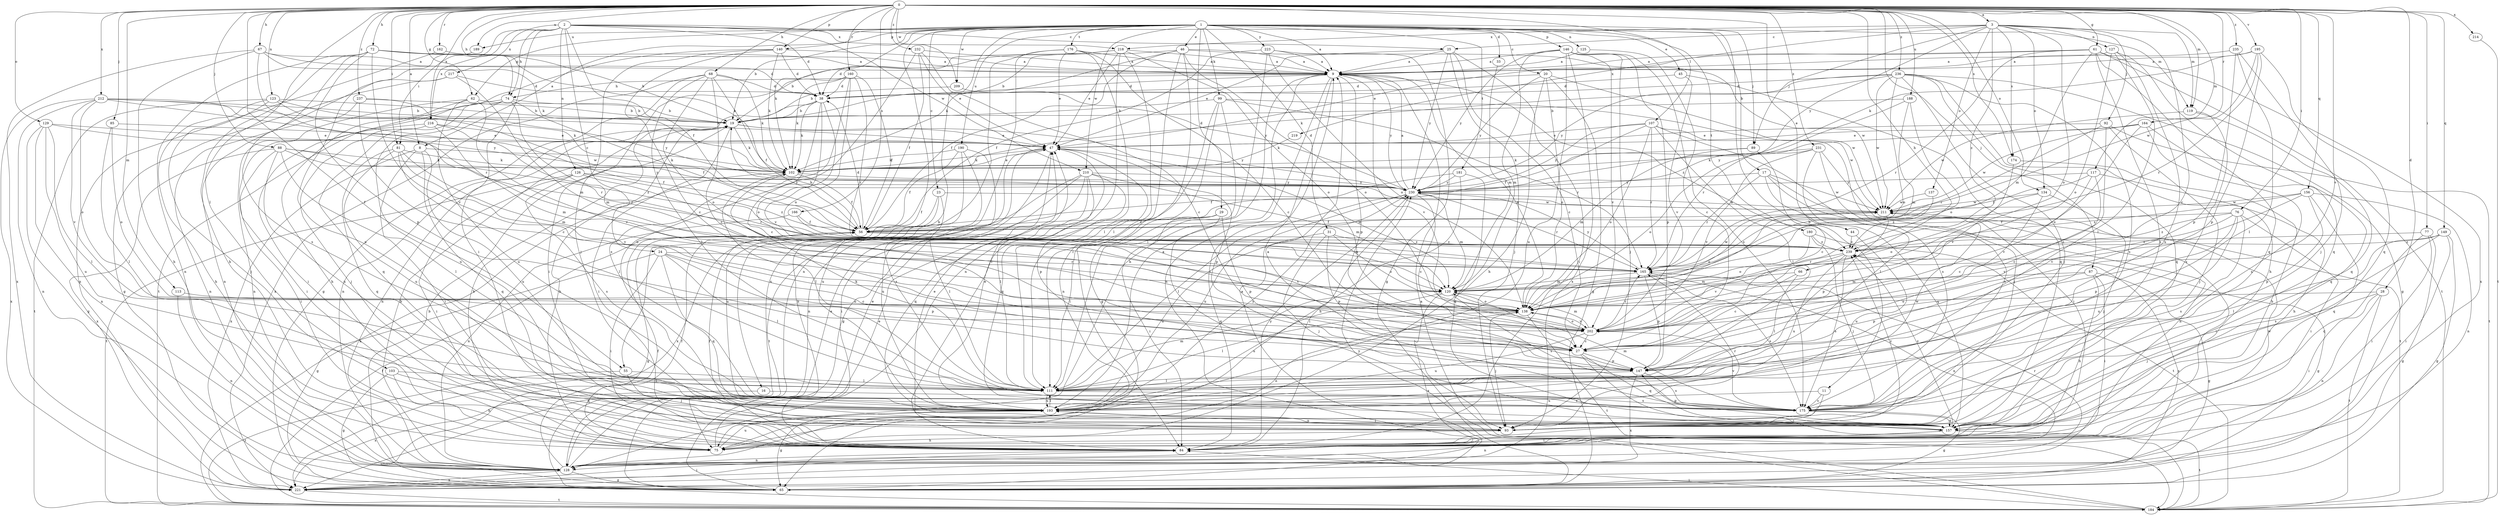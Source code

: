 strict digraph  {
0;
1;
2;
3;
8;
9;
11;
16;
17;
19;
20;
23;
24;
25;
27;
28;
29;
31;
33;
38;
44;
45;
46;
47;
55;
56;
61;
62;
65;
66;
67;
68;
72;
74;
75;
76;
77;
81;
84;
85;
87;
88;
89;
92;
93;
99;
102;
103;
107;
111;
113;
117;
119;
120;
123;
125;
126;
127;
128;
129;
134;
137;
138;
140;
146;
147;
149;
156;
157;
160;
162;
164;
165;
166;
174;
175;
176;
180;
181;
184;
188;
189;
190;
193;
195;
202;
209;
210;
211;
212;
214;
216;
217;
218;
219;
221;
223;
230;
231;
232;
235;
236;
237;
239;
0 -> 3  [label=a];
0 -> 8  [label=a];
0 -> 28  [label=d];
0 -> 44  [label=e];
0 -> 55  [label=f];
0 -> 61  [label=g];
0 -> 62  [label=g];
0 -> 66  [label=h];
0 -> 67  [label=h];
0 -> 68  [label=h];
0 -> 72  [label=h];
0 -> 74  [label=h];
0 -> 76  [label=i];
0 -> 77  [label=i];
0 -> 81  [label=i];
0 -> 85  [label=j];
0 -> 87  [label=j];
0 -> 88  [label=j];
0 -> 103  [label=l];
0 -> 107  [label=l];
0 -> 113  [label=m];
0 -> 117  [label=m];
0 -> 119  [label=m];
0 -> 123  [label=n];
0 -> 129  [label=o];
0 -> 134  [label=o];
0 -> 140  [label=p];
0 -> 149  [label=q];
0 -> 156  [label=q];
0 -> 160  [label=r];
0 -> 162  [label=r];
0 -> 164  [label=r];
0 -> 166  [label=s];
0 -> 174  [label=s];
0 -> 188  [label=u];
0 -> 189  [label=u];
0 -> 195  [label=v];
0 -> 202  [label=v];
0 -> 209  [label=w];
0 -> 212  [label=x];
0 -> 214  [label=x];
0 -> 216  [label=x];
0 -> 231  [label=z];
0 -> 232  [label=z];
0 -> 235  [label=z];
0 -> 236  [label=z];
0 -> 237  [label=z];
1 -> 8  [label=a];
1 -> 9  [label=a];
1 -> 11  [label=b];
1 -> 16  [label=b];
1 -> 17  [label=b];
1 -> 19  [label=b];
1 -> 20  [label=c];
1 -> 23  [label=c];
1 -> 29  [label=d];
1 -> 31  [label=d];
1 -> 33  [label=d];
1 -> 45  [label=e];
1 -> 46  [label=e];
1 -> 55  [label=f];
1 -> 62  [label=g];
1 -> 89  [label=j];
1 -> 99  [label=k];
1 -> 102  [label=k];
1 -> 125  [label=n];
1 -> 140  [label=p];
1 -> 146  [label=p];
1 -> 176  [label=t];
1 -> 180  [label=t];
1 -> 181  [label=t];
1 -> 189  [label=u];
1 -> 190  [label=u];
1 -> 209  [label=w];
1 -> 210  [label=w];
1 -> 223  [label=y];
2 -> 24  [label=c];
2 -> 25  [label=c];
2 -> 38  [label=d];
2 -> 56  [label=f];
2 -> 74  [label=h];
2 -> 81  [label=i];
2 -> 84  [label=i];
2 -> 119  [label=m];
2 -> 126  [label=n];
2 -> 210  [label=w];
2 -> 216  [label=x];
2 -> 217  [label=x];
2 -> 218  [label=x];
3 -> 25  [label=c];
3 -> 27  [label=c];
3 -> 89  [label=j];
3 -> 92  [label=j];
3 -> 119  [label=m];
3 -> 127  [label=n];
3 -> 134  [label=o];
3 -> 137  [label=o];
3 -> 138  [label=o];
3 -> 174  [label=s];
3 -> 218  [label=x];
3 -> 219  [label=x];
3 -> 230  [label=y];
3 -> 239  [label=z];
8 -> 84  [label=i];
8 -> 102  [label=k];
8 -> 157  [label=q];
8 -> 193  [label=u];
8 -> 221  [label=x];
9 -> 38  [label=d];
9 -> 74  [label=h];
9 -> 84  [label=i];
9 -> 111  [label=l];
9 -> 128  [label=n];
9 -> 147  [label=p];
9 -> 202  [label=v];
9 -> 230  [label=y];
9 -> 239  [label=z];
11 -> 84  [label=i];
11 -> 175  [label=s];
11 -> 193  [label=u];
16 -> 175  [label=s];
16 -> 221  [label=x];
17 -> 128  [label=n];
17 -> 157  [label=q];
17 -> 165  [label=r];
17 -> 184  [label=t];
17 -> 211  [label=w];
17 -> 230  [label=y];
19 -> 47  [label=e];
19 -> 75  [label=h];
19 -> 84  [label=i];
19 -> 102  [label=k];
19 -> 128  [label=n];
19 -> 230  [label=y];
20 -> 38  [label=d];
20 -> 65  [label=g];
20 -> 75  [label=h];
20 -> 138  [label=o];
20 -> 211  [label=w];
20 -> 230  [label=y];
23 -> 111  [label=l];
23 -> 193  [label=u];
23 -> 211  [label=w];
23 -> 221  [label=x];
24 -> 27  [label=c];
24 -> 65  [label=g];
24 -> 84  [label=i];
24 -> 111  [label=l];
24 -> 147  [label=p];
24 -> 157  [label=q];
24 -> 165  [label=r];
25 -> 9  [label=a];
25 -> 27  [label=c];
25 -> 47  [label=e];
25 -> 84  [label=i];
25 -> 93  [label=j];
25 -> 230  [label=y];
27 -> 147  [label=p];
27 -> 157  [label=q];
27 -> 184  [label=t];
28 -> 84  [label=i];
28 -> 93  [label=j];
28 -> 128  [label=n];
28 -> 138  [label=o];
28 -> 184  [label=t];
29 -> 56  [label=f];
29 -> 84  [label=i];
29 -> 111  [label=l];
29 -> 147  [label=p];
29 -> 157  [label=q];
31 -> 93  [label=j];
31 -> 138  [label=o];
31 -> 147  [label=p];
31 -> 193  [label=u];
31 -> 239  [label=z];
33 -> 120  [label=m];
38 -> 19  [label=b];
38 -> 27  [label=c];
38 -> 102  [label=k];
38 -> 128  [label=n];
38 -> 138  [label=o];
38 -> 202  [label=v];
44 -> 193  [label=u];
44 -> 239  [label=z];
45 -> 38  [label=d];
45 -> 157  [label=q];
45 -> 202  [label=v];
46 -> 9  [label=a];
46 -> 19  [label=b];
46 -> 56  [label=f];
46 -> 84  [label=i];
46 -> 102  [label=k];
46 -> 111  [label=l];
46 -> 138  [label=o];
46 -> 211  [label=w];
47 -> 65  [label=g];
47 -> 102  [label=k];
47 -> 120  [label=m];
47 -> 128  [label=n];
47 -> 147  [label=p];
47 -> 157  [label=q];
55 -> 93  [label=j];
55 -> 111  [label=l];
55 -> 184  [label=t];
56 -> 19  [label=b];
56 -> 38  [label=d];
56 -> 65  [label=g];
56 -> 202  [label=v];
56 -> 239  [label=z];
61 -> 9  [label=a];
61 -> 47  [label=e];
61 -> 120  [label=m];
61 -> 157  [label=q];
61 -> 165  [label=r];
61 -> 175  [label=s];
61 -> 184  [label=t];
61 -> 221  [label=x];
62 -> 19  [label=b];
62 -> 75  [label=h];
62 -> 128  [label=n];
62 -> 193  [label=u];
62 -> 202  [label=v];
65 -> 9  [label=a];
65 -> 19  [label=b];
65 -> 47  [label=e];
66 -> 27  [label=c];
66 -> 111  [label=l];
66 -> 120  [label=m];
67 -> 9  [label=a];
67 -> 38  [label=d];
67 -> 75  [label=h];
67 -> 102  [label=k];
67 -> 165  [label=r];
67 -> 221  [label=x];
68 -> 27  [label=c];
68 -> 38  [label=d];
68 -> 56  [label=f];
68 -> 65  [label=g];
68 -> 102  [label=k];
68 -> 111  [label=l];
68 -> 138  [label=o];
68 -> 221  [label=x];
72 -> 9  [label=a];
72 -> 19  [label=b];
72 -> 75  [label=h];
72 -> 102  [label=k];
72 -> 128  [label=n];
72 -> 147  [label=p];
72 -> 175  [label=s];
72 -> 202  [label=v];
74 -> 19  [label=b];
74 -> 56  [label=f];
74 -> 84  [label=i];
74 -> 120  [label=m];
74 -> 157  [label=q];
74 -> 193  [label=u];
75 -> 19  [label=b];
75 -> 47  [label=e];
75 -> 56  [label=f];
75 -> 138  [label=o];
75 -> 193  [label=u];
76 -> 56  [label=f];
76 -> 84  [label=i];
76 -> 147  [label=p];
76 -> 175  [label=s];
76 -> 193  [label=u];
76 -> 202  [label=v];
76 -> 239  [label=z];
77 -> 65  [label=g];
77 -> 84  [label=i];
77 -> 157  [label=q];
77 -> 239  [label=z];
81 -> 102  [label=k];
81 -> 111  [label=l];
81 -> 120  [label=m];
81 -> 157  [label=q];
81 -> 193  [label=u];
81 -> 202  [label=v];
84 -> 56  [label=f];
84 -> 128  [label=n];
84 -> 211  [label=w];
84 -> 230  [label=y];
85 -> 47  [label=e];
85 -> 111  [label=l];
85 -> 138  [label=o];
87 -> 65  [label=g];
87 -> 75  [label=h];
87 -> 84  [label=i];
87 -> 120  [label=m];
87 -> 147  [label=p];
88 -> 84  [label=i];
88 -> 102  [label=k];
88 -> 111  [label=l];
88 -> 193  [label=u];
88 -> 221  [label=x];
88 -> 230  [label=y];
88 -> 239  [label=z];
89 -> 27  [label=c];
89 -> 102  [label=k];
89 -> 120  [label=m];
92 -> 27  [label=c];
92 -> 47  [label=e];
92 -> 93  [label=j];
92 -> 165  [label=r];
92 -> 184  [label=t];
93 -> 47  [label=e];
93 -> 75  [label=h];
93 -> 165  [label=r];
93 -> 193  [label=u];
93 -> 239  [label=z];
99 -> 19  [label=b];
99 -> 65  [label=g];
99 -> 111  [label=l];
99 -> 128  [label=n];
99 -> 165  [label=r];
99 -> 211  [label=w];
102 -> 47  [label=e];
102 -> 56  [label=f];
102 -> 111  [label=l];
102 -> 230  [label=y];
103 -> 65  [label=g];
103 -> 75  [label=h];
103 -> 111  [label=l];
103 -> 157  [label=q];
107 -> 47  [label=e];
107 -> 56  [label=f];
107 -> 93  [label=j];
107 -> 111  [label=l];
107 -> 138  [label=o];
107 -> 165  [label=r];
107 -> 175  [label=s];
107 -> 230  [label=y];
111 -> 102  [label=k];
111 -> 120  [label=m];
111 -> 175  [label=s];
111 -> 193  [label=u];
111 -> 211  [label=w];
113 -> 128  [label=n];
113 -> 138  [label=o];
117 -> 27  [label=c];
117 -> 56  [label=f];
117 -> 75  [label=h];
117 -> 202  [label=v];
117 -> 230  [label=y];
119 -> 157  [label=q];
119 -> 175  [label=s];
119 -> 211  [label=w];
120 -> 138  [label=o];
120 -> 175  [label=s];
120 -> 193  [label=u];
120 -> 221  [label=x];
123 -> 19  [label=b];
123 -> 75  [label=h];
123 -> 93  [label=j];
123 -> 165  [label=r];
123 -> 184  [label=t];
123 -> 211  [label=w];
125 -> 9  [label=a];
125 -> 27  [label=c];
126 -> 84  [label=i];
126 -> 165  [label=r];
126 -> 175  [label=s];
126 -> 184  [label=t];
126 -> 230  [label=y];
126 -> 239  [label=z];
127 -> 9  [label=a];
127 -> 111  [label=l];
127 -> 138  [label=o];
127 -> 157  [label=q];
127 -> 193  [label=u];
128 -> 19  [label=b];
128 -> 47  [label=e];
128 -> 56  [label=f];
128 -> 65  [label=g];
128 -> 165  [label=r];
128 -> 221  [label=x];
129 -> 47  [label=e];
129 -> 65  [label=g];
129 -> 111  [label=l];
129 -> 128  [label=n];
129 -> 193  [label=u];
129 -> 239  [label=z];
134 -> 27  [label=c];
134 -> 93  [label=j];
134 -> 138  [label=o];
134 -> 211  [label=w];
137 -> 211  [label=w];
137 -> 239  [label=z];
138 -> 9  [label=a];
138 -> 93  [label=j];
138 -> 111  [label=l];
138 -> 184  [label=t];
138 -> 202  [label=v];
140 -> 9  [label=a];
140 -> 27  [label=c];
140 -> 38  [label=d];
140 -> 93  [label=j];
140 -> 102  [label=k];
140 -> 184  [label=t];
146 -> 9  [label=a];
146 -> 93  [label=j];
146 -> 120  [label=m];
146 -> 147  [label=p];
146 -> 175  [label=s];
146 -> 193  [label=u];
146 -> 202  [label=v];
146 -> 221  [label=x];
146 -> 230  [label=y];
147 -> 111  [label=l];
147 -> 175  [label=s];
147 -> 221  [label=x];
149 -> 65  [label=g];
149 -> 84  [label=i];
149 -> 111  [label=l];
149 -> 175  [label=s];
149 -> 239  [label=z];
156 -> 128  [label=n];
156 -> 147  [label=p];
156 -> 157  [label=q];
156 -> 202  [label=v];
156 -> 211  [label=w];
156 -> 239  [label=z];
157 -> 84  [label=i];
157 -> 128  [label=n];
157 -> 147  [label=p];
157 -> 184  [label=t];
157 -> 239  [label=z];
160 -> 38  [label=d];
160 -> 56  [label=f];
160 -> 84  [label=i];
160 -> 102  [label=k];
160 -> 138  [label=o];
160 -> 165  [label=r];
160 -> 175  [label=s];
162 -> 9  [label=a];
162 -> 221  [label=x];
164 -> 47  [label=e];
164 -> 138  [label=o];
164 -> 157  [label=q];
164 -> 175  [label=s];
164 -> 211  [label=w];
164 -> 230  [label=y];
165 -> 120  [label=m];
165 -> 128  [label=n];
165 -> 147  [label=p];
165 -> 175  [label=s];
165 -> 211  [label=w];
165 -> 230  [label=y];
166 -> 56  [label=f];
166 -> 120  [label=m];
166 -> 128  [label=n];
174 -> 75  [label=h];
174 -> 202  [label=v];
175 -> 9  [label=a];
175 -> 65  [label=g];
175 -> 120  [label=m];
175 -> 157  [label=q];
175 -> 202  [label=v];
176 -> 9  [label=a];
176 -> 27  [label=c];
176 -> 47  [label=e];
176 -> 84  [label=i];
176 -> 128  [label=n];
176 -> 221  [label=x];
180 -> 93  [label=j];
180 -> 138  [label=o];
180 -> 184  [label=t];
180 -> 239  [label=z];
181 -> 56  [label=f];
181 -> 75  [label=h];
181 -> 157  [label=q];
181 -> 230  [label=y];
184 -> 9  [label=a];
184 -> 56  [label=f];
184 -> 84  [label=i];
184 -> 102  [label=k];
184 -> 230  [label=y];
188 -> 19  [label=b];
188 -> 120  [label=m];
188 -> 138  [label=o];
188 -> 165  [label=r];
189 -> 193  [label=u];
190 -> 56  [label=f];
190 -> 75  [label=h];
190 -> 102  [label=k];
190 -> 175  [label=s];
190 -> 193  [label=u];
193 -> 9  [label=a];
193 -> 47  [label=e];
193 -> 65  [label=g];
193 -> 93  [label=j];
193 -> 111  [label=l];
193 -> 230  [label=y];
195 -> 9  [label=a];
195 -> 102  [label=k];
195 -> 147  [label=p];
195 -> 157  [label=q];
195 -> 165  [label=r];
195 -> 211  [label=w];
202 -> 27  [label=c];
202 -> 120  [label=m];
202 -> 138  [label=o];
202 -> 165  [label=r];
202 -> 193  [label=u];
209 -> 19  [label=b];
209 -> 230  [label=y];
210 -> 84  [label=i];
210 -> 111  [label=l];
210 -> 120  [label=m];
210 -> 147  [label=p];
210 -> 157  [label=q];
210 -> 184  [label=t];
210 -> 193  [label=u];
210 -> 230  [label=y];
211 -> 56  [label=f];
211 -> 84  [label=i];
211 -> 138  [label=o];
211 -> 147  [label=p];
212 -> 19  [label=b];
212 -> 47  [label=e];
212 -> 102  [label=k];
212 -> 128  [label=n];
212 -> 138  [label=o];
212 -> 202  [label=v];
212 -> 221  [label=x];
212 -> 230  [label=y];
214 -> 184  [label=t];
216 -> 47  [label=e];
216 -> 56  [label=f];
216 -> 84  [label=i];
216 -> 93  [label=j];
216 -> 120  [label=m];
217 -> 38  [label=d];
217 -> 65  [label=g];
217 -> 120  [label=m];
217 -> 128  [label=n];
218 -> 9  [label=a];
218 -> 19  [label=b];
218 -> 38  [label=d];
218 -> 47  [label=e];
218 -> 111  [label=l];
218 -> 128  [label=n];
218 -> 138  [label=o];
219 -> 102  [label=k];
221 -> 84  [label=i];
221 -> 184  [label=t];
221 -> 239  [label=z];
223 -> 9  [label=a];
223 -> 56  [label=f];
223 -> 65  [label=g];
223 -> 75  [label=h];
223 -> 138  [label=o];
230 -> 9  [label=a];
230 -> 27  [label=c];
230 -> 84  [label=i];
230 -> 111  [label=l];
230 -> 120  [label=m];
230 -> 165  [label=r];
230 -> 193  [label=u];
230 -> 211  [label=w];
231 -> 84  [label=i];
231 -> 102  [label=k];
231 -> 111  [label=l];
231 -> 138  [label=o];
231 -> 175  [label=s];
231 -> 202  [label=v];
232 -> 9  [label=a];
232 -> 27  [label=c];
232 -> 47  [label=e];
232 -> 56  [label=f];
232 -> 193  [label=u];
235 -> 9  [label=a];
235 -> 93  [label=j];
235 -> 111  [label=l];
235 -> 147  [label=p];
236 -> 38  [label=d];
236 -> 65  [label=g];
236 -> 75  [label=h];
236 -> 93  [label=j];
236 -> 102  [label=k];
236 -> 138  [label=o];
236 -> 157  [label=q];
236 -> 175  [label=s];
236 -> 211  [label=w];
236 -> 230  [label=y];
237 -> 19  [label=b];
237 -> 27  [label=c];
237 -> 128  [label=n];
237 -> 230  [label=y];
239 -> 65  [label=g];
239 -> 165  [label=r];
239 -> 175  [label=s];
239 -> 193  [label=u];
239 -> 202  [label=v];
}
